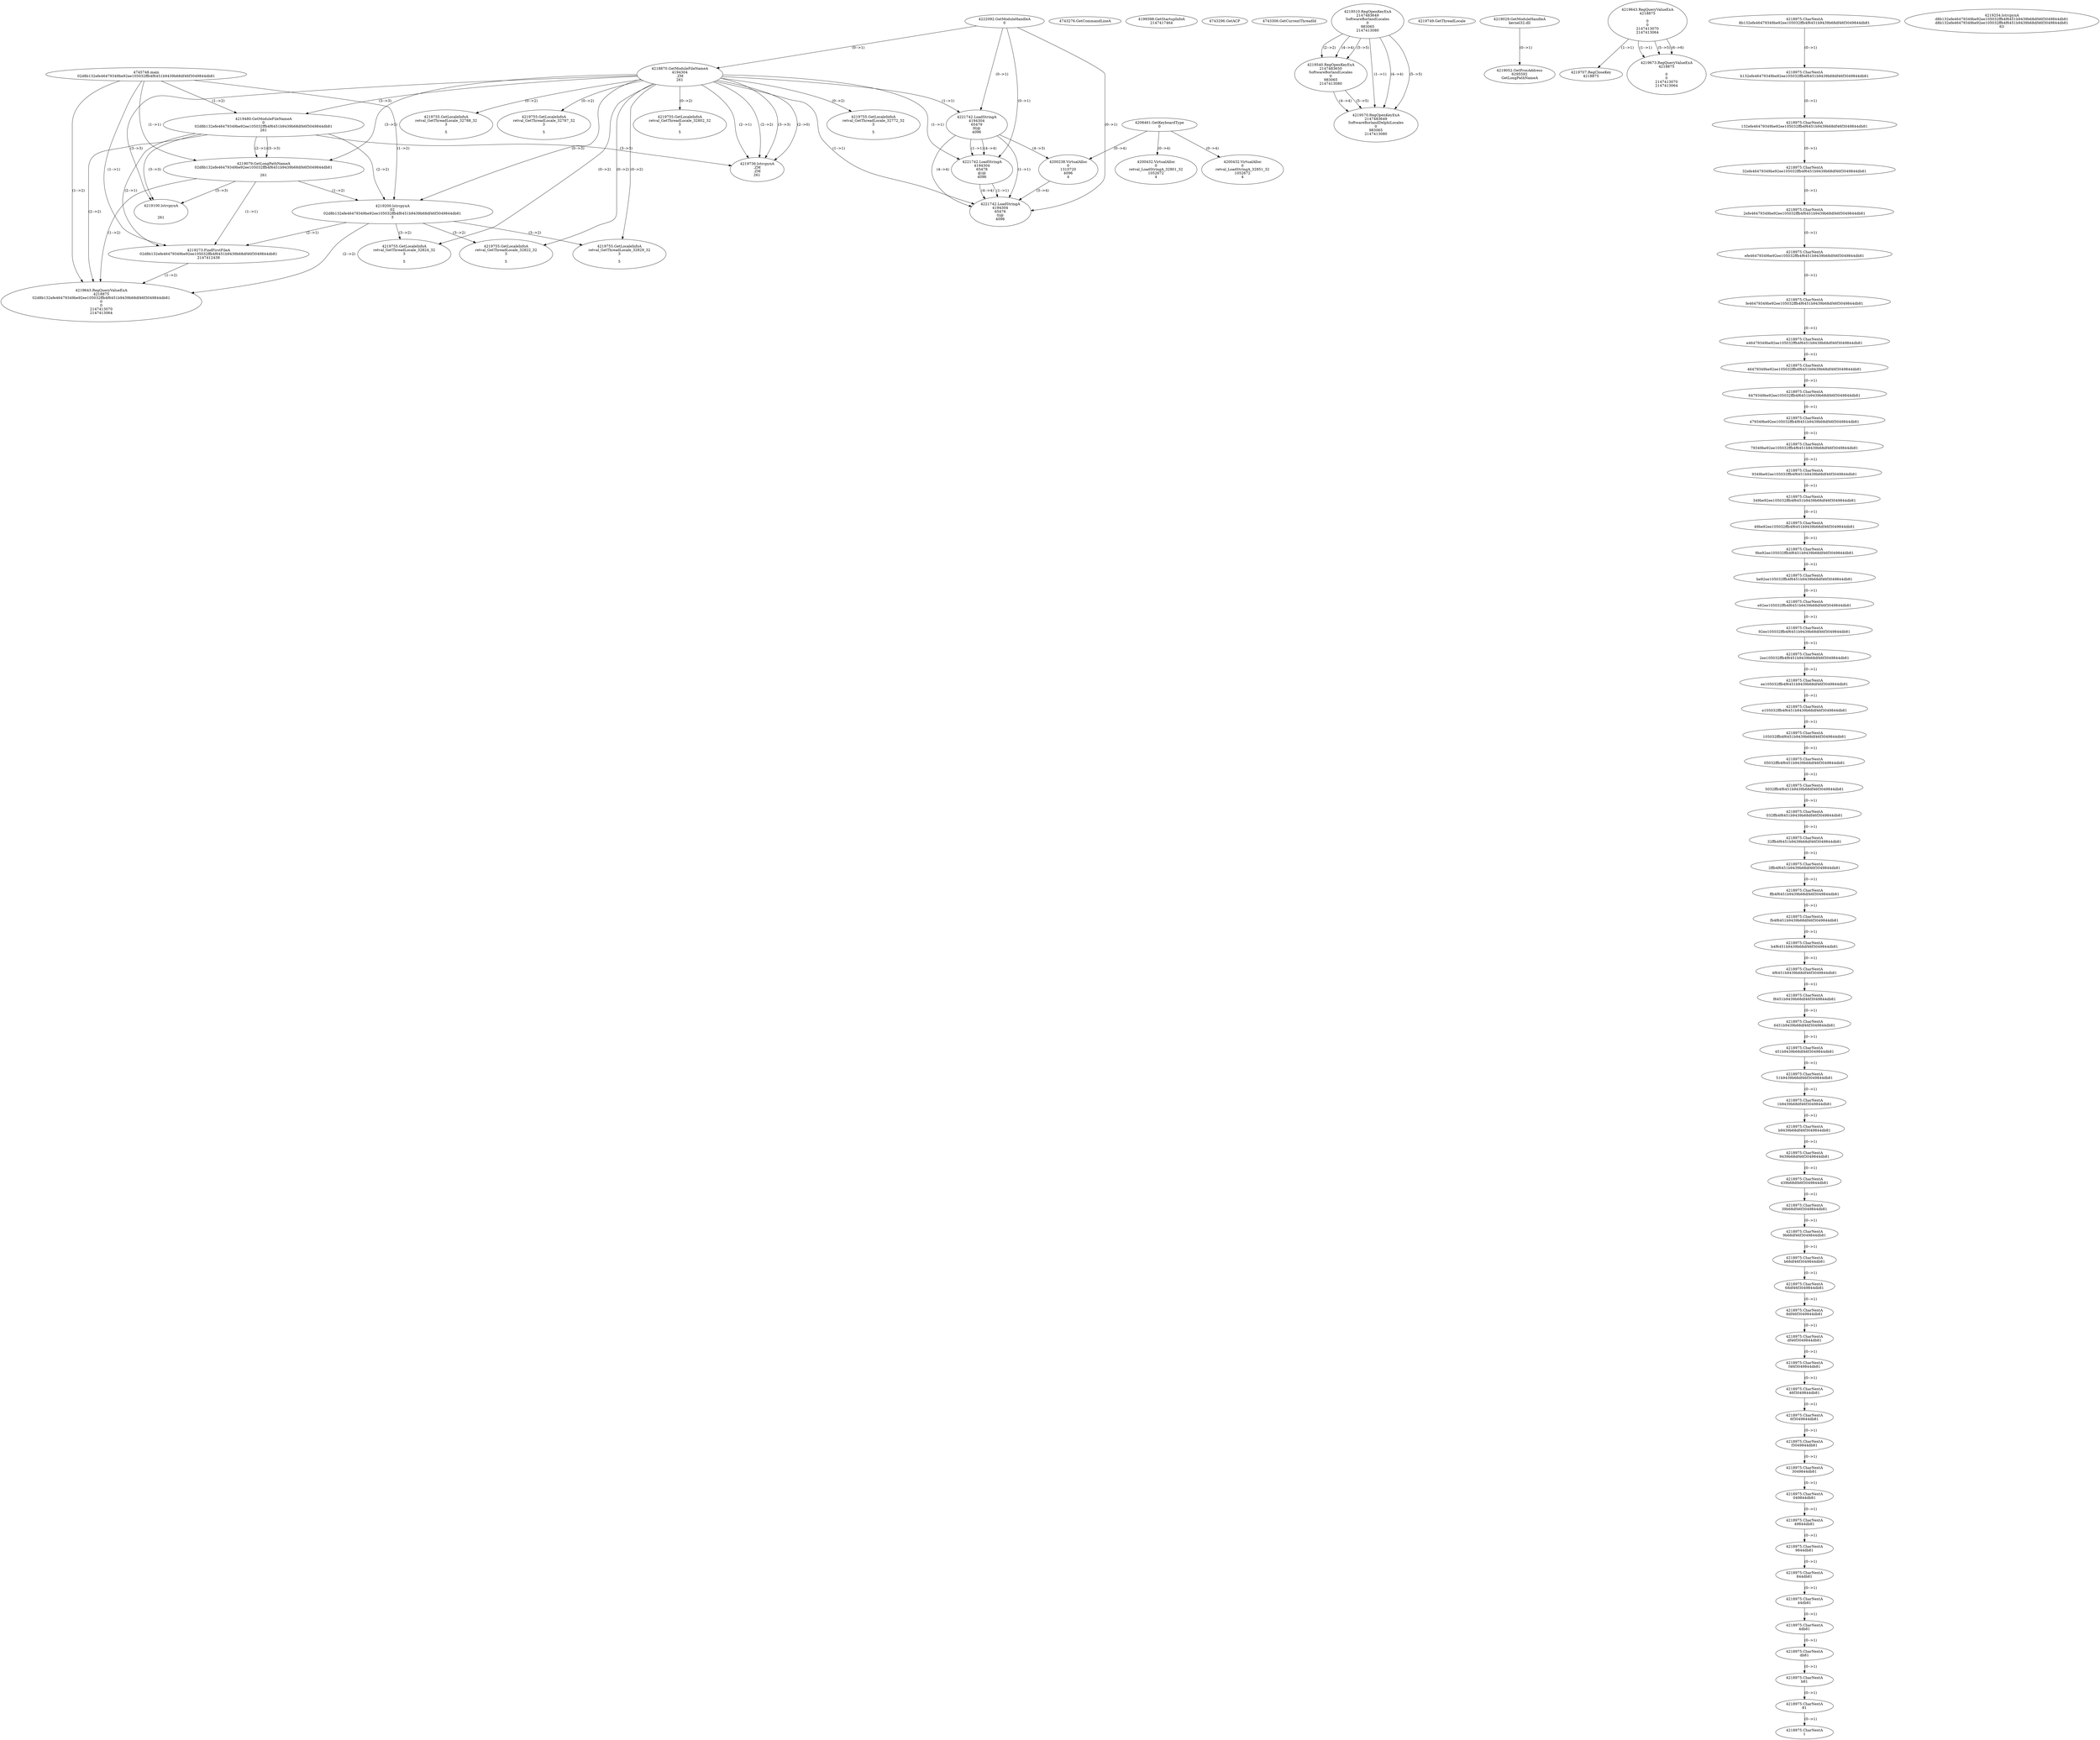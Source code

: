 // Global SCDG with merge call
digraph {
	0 [label="4745748.main
02d8b132efe46479349be92ee105032ffb4f6451b9439b68df46f3049844db81"]
	1 [label="4222092.GetModuleHandleA
0"]
	2 [label="4208461.GetKeyboardType
0"]
	3 [label="4743276.GetCommandLineA
"]
	4 [label="4199398.GetStartupInfoA
2147417464"]
	5 [label="4743296.GetACP
"]
	6 [label="4743306.GetCurrentThreadId
"]
	7 [label="4218870.GetModuleFileNameA
4194304
.ZM
261"]
	1 -> 7 [label="(0-->1)"]
	8 [label="4219480.GetModuleFileNameA
0
02d8b132efe46479349be92ee105032ffb4f6451b9439b68df46f3049844db81
261"]
	0 -> 8 [label="(1-->2)"]
	7 -> 8 [label="(3-->3)"]
	9 [label="4219510.RegOpenKeyExA
2147483649
Software\Borland\Locales
0
983065
2147413080"]
	10 [label="4219540.RegOpenKeyExA
2147483650
Software\Borland\Locales
0
983065
2147413080"]
	9 -> 10 [label="(2-->2)"]
	9 -> 10 [label="(4-->4)"]
	9 -> 10 [label="(5-->5)"]
	11 [label="4219570.RegOpenKeyExA
2147483649
Software\Borland\Delphi\Locales
0
983065
2147413080"]
	9 -> 11 [label="(1-->1)"]
	9 -> 11 [label="(4-->4)"]
	10 -> 11 [label="(4-->4)"]
	9 -> 11 [label="(5-->5)"]
	10 -> 11 [label="(5-->5)"]
	12 [label="4219736.lstrcpynA
.ZM
.ZM
261"]
	7 -> 12 [label="(2-->1)"]
	7 -> 12 [label="(2-->2)"]
	7 -> 12 [label="(3-->3)"]
	8 -> 12 [label="(3-->3)"]
	7 -> 12 [label="(2-->0)"]
	13 [label="4219749.GetThreadLocale
"]
	14 [label="4219755.GetLocaleInfoA
retval_GetThreadLocale_32772_32
3

5"]
	7 -> 14 [label="(0-->2)"]
	15 [label="4221742.LoadStringA
4194304
65479
H|@
4096"]
	1 -> 15 [label="(0-->1)"]
	7 -> 15 [label="(1-->1)"]
	16 [label="4200432.VirtualAlloc
0
retval_LoadStringA_32801_32
1052672
4"]
	2 -> 16 [label="(0-->4)"]
	17 [label="4219029.GetModuleHandleA
kernel32.dll"]
	18 [label="4219052.GetProcAddress
6295592
GetLongPathNameA"]
	17 -> 18 [label="(0-->1)"]
	19 [label="4219079.GetLongPathNameA
02d8b132efe46479349be92ee105032ffb4f6451b9439b68df46f3049844db81

261"]
	0 -> 19 [label="(1-->1)"]
	8 -> 19 [label="(2-->1)"]
	7 -> 19 [label="(3-->3)"]
	8 -> 19 [label="(3-->3)"]
	20 [label="4219100.lstrcpynA


261"]
	7 -> 20 [label="(3-->3)"]
	8 -> 20 [label="(3-->3)"]
	19 -> 20 [label="(3-->3)"]
	21 [label="4219643.RegQueryValueExA
4218875

0
0
2147413070
2147413064"]
	22 [label="4219707.RegCloseKey
4218875"]
	21 -> 22 [label="(1-->1)"]
	23 [label="4219755.GetLocaleInfoA
retval_GetThreadLocale_32788_32
3

5"]
	7 -> 23 [label="(0-->2)"]
	24 [label="4221742.LoadStringA
4194304
65478
@|@
4096"]
	1 -> 24 [label="(0-->1)"]
	7 -> 24 [label="(1-->1)"]
	15 -> 24 [label="(1-->1)"]
	15 -> 24 [label="(4-->4)"]
	25 [label="4219673.RegQueryValueExA
4218875

0
0
2147413070
2147413064"]
	21 -> 25 [label="(1-->1)"]
	21 -> 25 [label="(5-->5)"]
	21 -> 25 [label="(6-->6)"]
	26 [label="4219755.GetLocaleInfoA
retval_GetThreadLocale_32787_32
3

5"]
	7 -> 26 [label="(0-->2)"]
	27 [label="4219200.lstrcpynA
02
02d8b132efe46479349be92ee105032ffb4f6451b9439b68df46f3049844db81
3"]
	0 -> 27 [label="(1-->2)"]
	8 -> 27 [label="(2-->2)"]
	19 -> 27 [label="(1-->2)"]
	7 -> 27 [label="(0-->3)"]
	28 [label="4218975.CharNextA
8b132efe46479349be92ee105032ffb4f6451b9439b68df46f3049844db81"]
	29 [label="4218975.CharNextA
b132efe46479349be92ee105032ffb4f6451b9439b68df46f3049844db81"]
	28 -> 29 [label="(0-->1)"]
	30 [label="4218975.CharNextA
132efe46479349be92ee105032ffb4f6451b9439b68df46f3049844db81"]
	29 -> 30 [label="(0-->1)"]
	31 [label="4218975.CharNextA
32efe46479349be92ee105032ffb4f6451b9439b68df46f3049844db81"]
	30 -> 31 [label="(0-->1)"]
	32 [label="4218975.CharNextA
2efe46479349be92ee105032ffb4f6451b9439b68df46f3049844db81"]
	31 -> 32 [label="(0-->1)"]
	33 [label="4218975.CharNextA
efe46479349be92ee105032ffb4f6451b9439b68df46f3049844db81"]
	32 -> 33 [label="(0-->1)"]
	34 [label="4218975.CharNextA
fe46479349be92ee105032ffb4f6451b9439b68df46f3049844db81"]
	33 -> 34 [label="(0-->1)"]
	35 [label="4218975.CharNextA
e46479349be92ee105032ffb4f6451b9439b68df46f3049844db81"]
	34 -> 35 [label="(0-->1)"]
	36 [label="4218975.CharNextA
46479349be92ee105032ffb4f6451b9439b68df46f3049844db81"]
	35 -> 36 [label="(0-->1)"]
	37 [label="4218975.CharNextA
6479349be92ee105032ffb4f6451b9439b68df46f3049844db81"]
	36 -> 37 [label="(0-->1)"]
	38 [label="4218975.CharNextA
479349be92ee105032ffb4f6451b9439b68df46f3049844db81"]
	37 -> 38 [label="(0-->1)"]
	39 [label="4218975.CharNextA
79349be92ee105032ffb4f6451b9439b68df46f3049844db81"]
	38 -> 39 [label="(0-->1)"]
	40 [label="4218975.CharNextA
9349be92ee105032ffb4f6451b9439b68df46f3049844db81"]
	39 -> 40 [label="(0-->1)"]
	41 [label="4218975.CharNextA
349be92ee105032ffb4f6451b9439b68df46f3049844db81"]
	40 -> 41 [label="(0-->1)"]
	42 [label="4218975.CharNextA
49be92ee105032ffb4f6451b9439b68df46f3049844db81"]
	41 -> 42 [label="(0-->1)"]
	43 [label="4218975.CharNextA
9be92ee105032ffb4f6451b9439b68df46f3049844db81"]
	42 -> 43 [label="(0-->1)"]
	44 [label="4218975.CharNextA
be92ee105032ffb4f6451b9439b68df46f3049844db81"]
	43 -> 44 [label="(0-->1)"]
	45 [label="4218975.CharNextA
e92ee105032ffb4f6451b9439b68df46f3049844db81"]
	44 -> 45 [label="(0-->1)"]
	46 [label="4218975.CharNextA
92ee105032ffb4f6451b9439b68df46f3049844db81"]
	45 -> 46 [label="(0-->1)"]
	47 [label="4218975.CharNextA
2ee105032ffb4f6451b9439b68df46f3049844db81"]
	46 -> 47 [label="(0-->1)"]
	48 [label="4218975.CharNextA
ee105032ffb4f6451b9439b68df46f3049844db81"]
	47 -> 48 [label="(0-->1)"]
	49 [label="4218975.CharNextA
e105032ffb4f6451b9439b68df46f3049844db81"]
	48 -> 49 [label="(0-->1)"]
	50 [label="4218975.CharNextA
105032ffb4f6451b9439b68df46f3049844db81"]
	49 -> 50 [label="(0-->1)"]
	51 [label="4218975.CharNextA
05032ffb4f6451b9439b68df46f3049844db81"]
	50 -> 51 [label="(0-->1)"]
	52 [label="4218975.CharNextA
5032ffb4f6451b9439b68df46f3049844db81"]
	51 -> 52 [label="(0-->1)"]
	53 [label="4218975.CharNextA
032ffb4f6451b9439b68df46f3049844db81"]
	52 -> 53 [label="(0-->1)"]
	54 [label="4218975.CharNextA
32ffb4f6451b9439b68df46f3049844db81"]
	53 -> 54 [label="(0-->1)"]
	55 [label="4218975.CharNextA
2ffb4f6451b9439b68df46f3049844db81"]
	54 -> 55 [label="(0-->1)"]
	56 [label="4218975.CharNextA
ffb4f6451b9439b68df46f3049844db81"]
	55 -> 56 [label="(0-->1)"]
	57 [label="4218975.CharNextA
fb4f6451b9439b68df46f3049844db81"]
	56 -> 57 [label="(0-->1)"]
	58 [label="4218975.CharNextA
b4f6451b9439b68df46f3049844db81"]
	57 -> 58 [label="(0-->1)"]
	59 [label="4218975.CharNextA
4f6451b9439b68df46f3049844db81"]
	58 -> 59 [label="(0-->1)"]
	60 [label="4218975.CharNextA
f6451b9439b68df46f3049844db81"]
	59 -> 60 [label="(0-->1)"]
	61 [label="4218975.CharNextA
6451b9439b68df46f3049844db81"]
	60 -> 61 [label="(0-->1)"]
	62 [label="4218975.CharNextA
451b9439b68df46f3049844db81"]
	61 -> 62 [label="(0-->1)"]
	63 [label="4218975.CharNextA
51b9439b68df46f3049844db81"]
	62 -> 63 [label="(0-->1)"]
	64 [label="4218975.CharNextA
1b9439b68df46f3049844db81"]
	63 -> 64 [label="(0-->1)"]
	65 [label="4218975.CharNextA
b9439b68df46f3049844db81"]
	64 -> 65 [label="(0-->1)"]
	66 [label="4218975.CharNextA
9439b68df46f3049844db81"]
	65 -> 66 [label="(0-->1)"]
	67 [label="4218975.CharNextA
439b68df46f3049844db81"]
	66 -> 67 [label="(0-->1)"]
	68 [label="4218975.CharNextA
39b68df46f3049844db81"]
	67 -> 68 [label="(0-->1)"]
	69 [label="4218975.CharNextA
9b68df46f3049844db81"]
	68 -> 69 [label="(0-->1)"]
	70 [label="4218975.CharNextA
b68df46f3049844db81"]
	69 -> 70 [label="(0-->1)"]
	71 [label="4218975.CharNextA
68df46f3049844db81"]
	70 -> 71 [label="(0-->1)"]
	72 [label="4218975.CharNextA
8df46f3049844db81"]
	71 -> 72 [label="(0-->1)"]
	73 [label="4218975.CharNextA
df46f3049844db81"]
	72 -> 73 [label="(0-->1)"]
	74 [label="4218975.CharNextA
f46f3049844db81"]
	73 -> 74 [label="(0-->1)"]
	75 [label="4218975.CharNextA
46f3049844db81"]
	74 -> 75 [label="(0-->1)"]
	76 [label="4218975.CharNextA
6f3049844db81"]
	75 -> 76 [label="(0-->1)"]
	77 [label="4218975.CharNextA
f3049844db81"]
	76 -> 77 [label="(0-->1)"]
	78 [label="4218975.CharNextA
3049844db81"]
	77 -> 78 [label="(0-->1)"]
	79 [label="4218975.CharNextA
049844db81"]
	78 -> 79 [label="(0-->1)"]
	80 [label="4218975.CharNextA
49844db81"]
	79 -> 80 [label="(0-->1)"]
	81 [label="4218975.CharNextA
9844db81"]
	80 -> 81 [label="(0-->1)"]
	82 [label="4218975.CharNextA
844db81"]
	81 -> 82 [label="(0-->1)"]
	83 [label="4218975.CharNextA
44db81"]
	82 -> 83 [label="(0-->1)"]
	84 [label="4218975.CharNextA
4db81"]
	83 -> 84 [label="(0-->1)"]
	85 [label="4218975.CharNextA
db81"]
	84 -> 85 [label="(0-->1)"]
	86 [label="4218975.CharNextA
b81"]
	85 -> 86 [label="(0-->1)"]
	87 [label="4218975.CharNextA
81"]
	86 -> 87 [label="(0-->1)"]
	88 [label="4218975.CharNextA
1"]
	87 -> 88 [label="(0-->1)"]
	89 [label="4219254.lstrcpynA
d8b132efe46479349be92ee105032ffb4f6451b9439b68df46f3049844db81
d8b132efe46479349be92ee105032ffb4f6451b9439b68df46f3049844db81
63"]
	90 [label="4219273.FindFirstFileA
02d8b132efe46479349be92ee105032ffb4f6451b9439b68df46f3049844db81
2147412438"]
	0 -> 90 [label="(1-->1)"]
	8 -> 90 [label="(2-->1)"]
	19 -> 90 [label="(1-->1)"]
	27 -> 90 [label="(2-->1)"]
	91 [label="4219643.RegQueryValueExA
4218875
02d8b132efe46479349be92ee105032ffb4f6451b9439b68df46f3049844db81
0
0
2147413070
2147413064"]
	0 -> 91 [label="(1-->2)"]
	8 -> 91 [label="(2-->2)"]
	19 -> 91 [label="(1-->2)"]
	27 -> 91 [label="(2-->2)"]
	90 -> 91 [label="(1-->2)"]
	92 [label="4219755.GetLocaleInfoA
retval_GetThreadLocale_32822_32
3

5"]
	7 -> 92 [label="(0-->2)"]
	27 -> 92 [label="(3-->2)"]
	93 [label="4200238.VirtualAlloc
0
1310720
4096
4"]
	15 -> 93 [label="(4-->3)"]
	2 -> 93 [label="(0-->4)"]
	94 [label="4221742.LoadStringA
4194304
65476
0|@
4096"]
	1 -> 94 [label="(0-->1)"]
	7 -> 94 [label="(1-->1)"]
	15 -> 94 [label="(1-->1)"]
	24 -> 94 [label="(1-->1)"]
	15 -> 94 [label="(4-->4)"]
	24 -> 94 [label="(4-->4)"]
	93 -> 94 [label="(3-->4)"]
	95 [label="4219755.GetLocaleInfoA
retval_GetThreadLocale_32829_32
3

5"]
	7 -> 95 [label="(0-->2)"]
	27 -> 95 [label="(3-->2)"]
	96 [label="4200432.VirtualAlloc
0
retval_LoadStringA_32851_32
1052672
4"]
	2 -> 96 [label="(0-->4)"]
	97 [label="4219755.GetLocaleInfoA
retval_GetThreadLocale_32802_32
3

5"]
	7 -> 97 [label="(0-->2)"]
	98 [label="4219755.GetLocaleInfoA
retval_GetThreadLocale_32824_32
3

5"]
	7 -> 98 [label="(0-->2)"]
	27 -> 98 [label="(3-->2)"]
}
